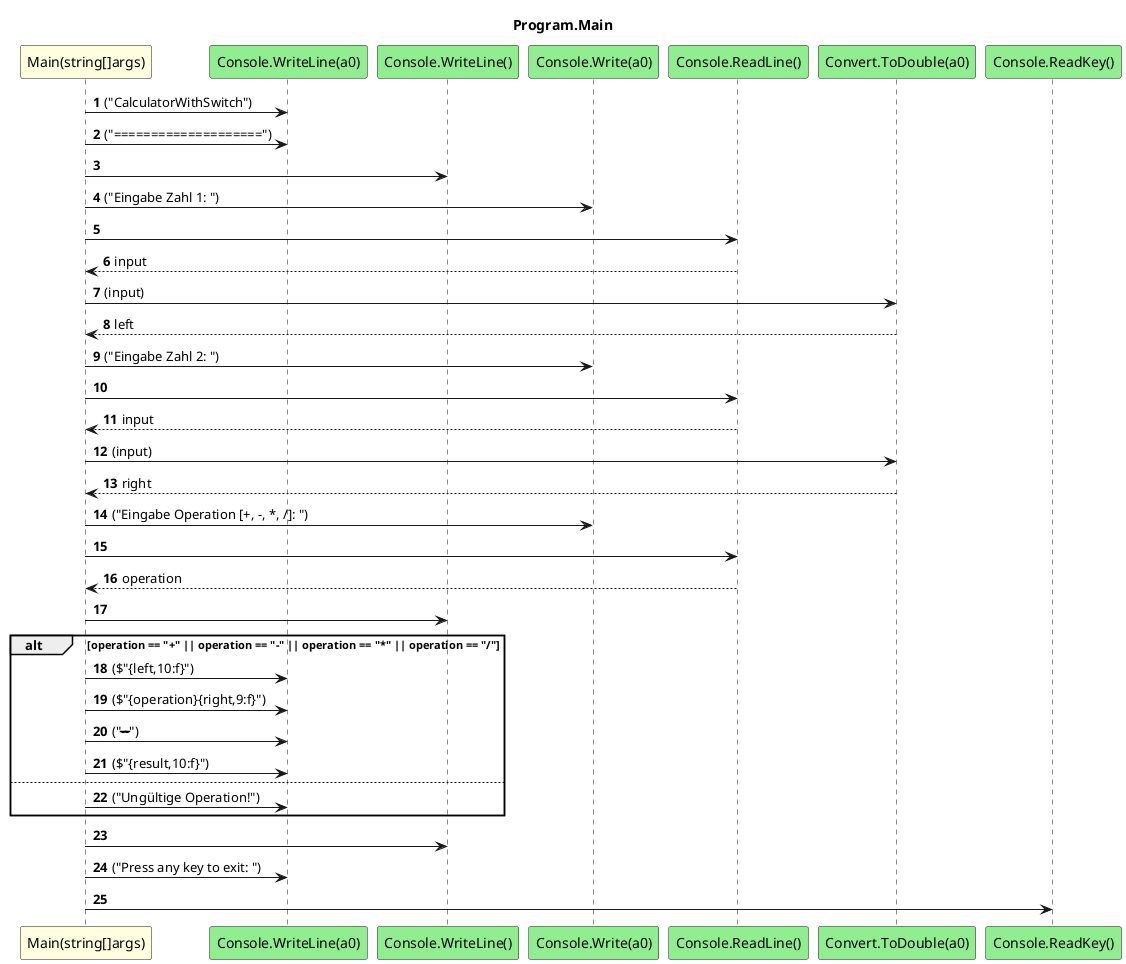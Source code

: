 @startuml Program.Main
title Program.Main
participant "Main(string[]args)" as Main_p0 #LightYellow
participant "Console.WriteLine(a0)" as Console_WriteLine_a0 #LightGreen
participant "Console.WriteLine()" as Console_WriteLine #LightGreen
participant "Console.Write(a0)" as Console_Write_a0 #LightGreen
participant "Console.ReadLine()" as Console_ReadLine #LightGreen
participant "Convert.ToDouble(a0)" as Convert_ToDouble_a0 #LightGreen
participant "Console.ReadKey()" as Console_ReadKey #LightGreen
autonumber
Main_p0 -> Console_WriteLine_a0 : ("CalculatorWithSwitch")
Main_p0 -> Console_WriteLine_a0 : ("====================")
Main_p0 -> Console_WriteLine
Main_p0 -> Console_Write_a0 : ("Eingabe Zahl 1: ")
Main_p0 -> Console_ReadLine
Console_ReadLine --> Main_p0 : input
Main_p0 -> Convert_ToDouble_a0 : (input)
Convert_ToDouble_a0 --> Main_p0 : left
Main_p0 -> Console_Write_a0 : ("Eingabe Zahl 2: ")
Main_p0 -> Console_ReadLine
Console_ReadLine --> Main_p0 : input
Main_p0 -> Convert_ToDouble_a0 : (input)
Convert_ToDouble_a0 --> Main_p0 : right
Main_p0 -> Console_Write_a0 : ("Eingabe Operation [+, -, *, /]: ")
Main_p0 -> Console_ReadLine
Console_ReadLine --> Main_p0 : operation
Main_p0 -> Console_WriteLine
alt operation == "+" || operation == "-" || operation == "*" || operation == "/"
    Main_p0 -> Console_WriteLine_a0 : ($"{left,10:f}")
    Main_p0 -> Console_WriteLine_a0 : ($"{operation}{right,9:f}")
    Main_p0 -> Console_WriteLine_a0 : ("----------")
    Main_p0 -> Console_WriteLine_a0 : ($"{result,10:f}")
    else
        Main_p0 -> Console_WriteLine_a0 : ("Ungültige Operation!")
end
Main_p0 -> Console_WriteLine
Main_p0 -> Console_WriteLine_a0 : ("Press any key to exit: ")
Main_p0 -> Console_ReadKey
@enduml
